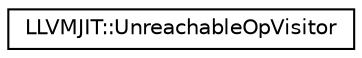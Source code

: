 digraph "Graphical Class Hierarchy"
{
  edge [fontname="Helvetica",fontsize="10",labelfontname="Helvetica",labelfontsize="10"];
  node [fontname="Helvetica",fontsize="10",shape=record];
  rankdir="LR";
  Node0 [label="LLVMJIT::UnreachableOpVisitor",height=0.2,width=0.4,color="black", fillcolor="white", style="filled",URL="$struct_l_l_v_m_j_i_t_1_1_unreachable_op_visitor.html"];
}
